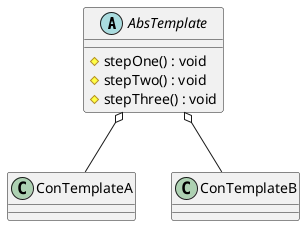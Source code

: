 @startuml
abstract class AbsTemplate{
    # stepOne() : void
    # stepTwo() : void
    # stepThree() : void
}
class ConTemplateA{}
class ConTemplateB{}

AbsTemplate o-- ConTemplateA
AbsTemplate o-- ConTemplateB
@enduml